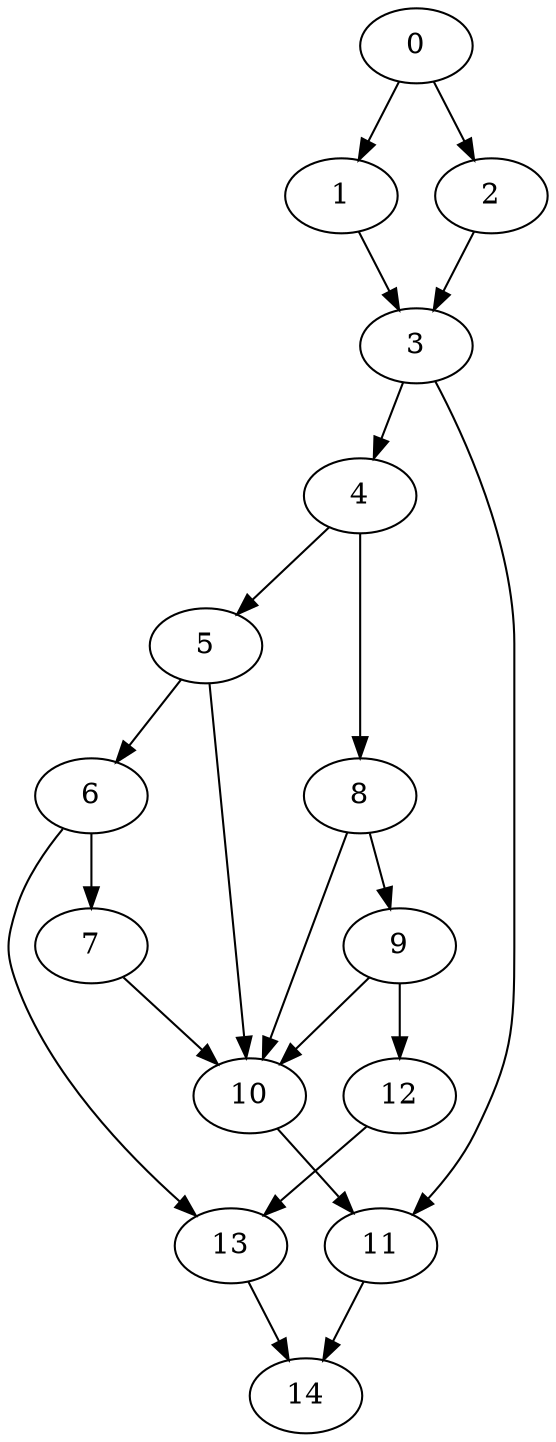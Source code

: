 digraph {
	0
	1
	2
	3
	4
	5
	6
	7
	8
	9
	10
	11
	12
	13
	14
	3 -> 4
	4 -> 5
	6 -> 7
	12 -> 13
	6 -> 13
	0 -> 1
	1 -> 3
	2 -> 3
	5 -> 6
	9 -> 12
	0 -> 2
	4 -> 8
	8 -> 9
	9 -> 10
	5 -> 10
	7 -> 10
	8 -> 10
	10 -> 11
	3 -> 11
	11 -> 14
	13 -> 14
}
